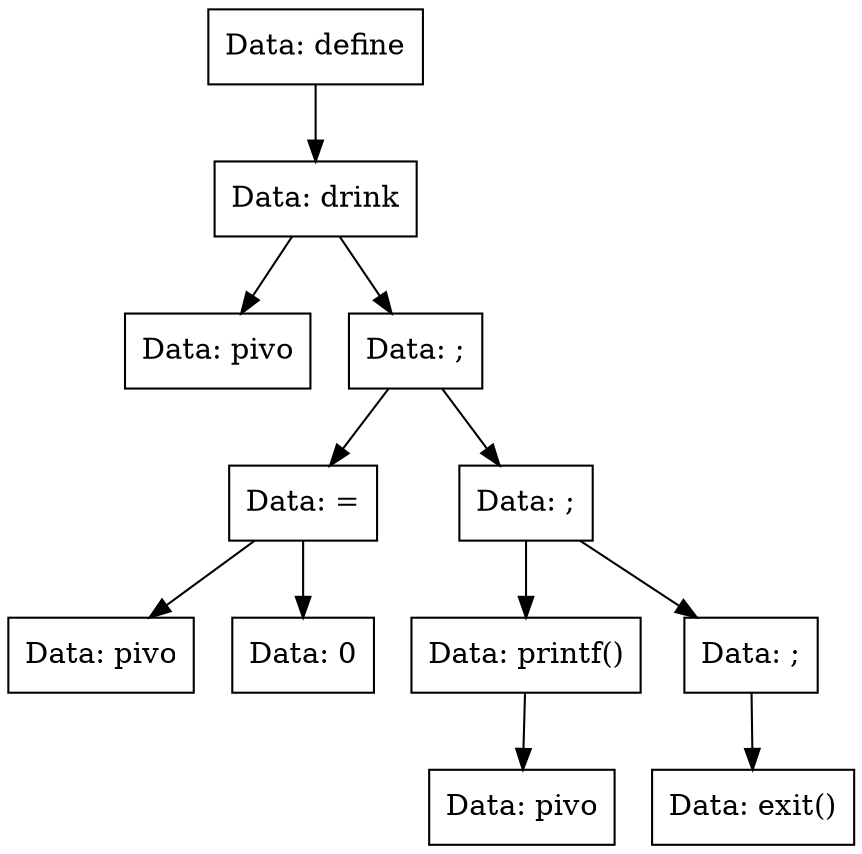 digraph drink{
Node0x559689da5e00[shape="record", label="Data: define"];
Node0x559689da5e50[shape="record", label="Data: drink"];
Node0x559689da5ea0[shape="record", label="Data: pivo"];
Node0x559689da5e50->Node0x559689da5ea0;
Node0x559689da5cc0[shape="record", label="Data: ;"];
Node0x559689da6080[shape="record", label="Data: ="];
Node0x559689da5fe0[shape="record", label="Data: pivo"];
Node0x559689da6080->Node0x559689da5fe0;
Node0x559689da64e0[shape="record", label="Data: 0"];
Node0x559689da6080->Node0x559689da64e0;
Node0x559689da5cc0->Node0x559689da6080;
Node0x559689da5ef0[shape="record", label="Data: ;"];
Node0x559689da63a0[shape="record", label="Data: printf()"];
Node0x559689da5d10[shape="record", label="Data: pivo"];
Node0x559689da63a0->Node0x559689da5d10;
Node0x559689da5ef0->Node0x559689da63a0;
Node0x559689da60d0[shape="record", label="Data: ;"];
Node0x559689da6300[shape="record", label="Data: exit()"];
Node0x559689da60d0->Node0x559689da6300;
Node0x559689da5ef0->Node0x559689da60d0;
Node0x559689da5cc0->Node0x559689da5ef0;
Node0x559689da5e50->Node0x559689da5cc0;
Node0x559689da5e00->Node0x559689da5e50;
}
